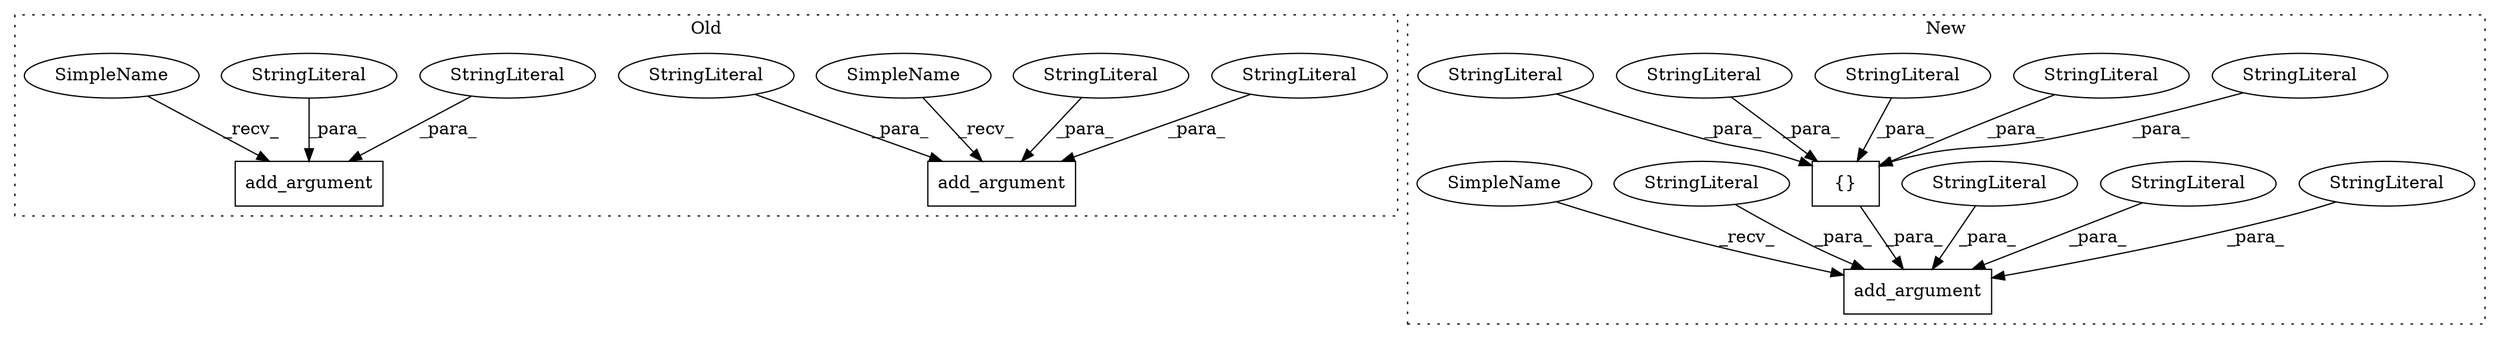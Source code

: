 digraph G {
subgraph cluster0 {
1 [label="add_argument" a="32" s="10637,10845" l="13,1" shape="box"];
3 [label="StringLiteral" a="45" s="10684" l="161" shape="ellipse"];
4 [label="StringLiteral" a="45" s="10650" l="4" shape="ellipse"];
10 [label="StringLiteral" a="45" s="10655" l="12" shape="ellipse"];
15 [label="add_argument" a="32" s="10454,10622" l="13,1" shape="box"];
16 [label="StringLiteral" a="45" s="10472" l="12" shape="ellipse"];
18 [label="StringLiteral" a="45" s="10485" l="11" shape="ellipse"];
19 [label="SimpleName" a="42" s="10446" l="7" shape="ellipse"];
20 [label="SimpleName" a="42" s="10629" l="7" shape="ellipse"];
label = "Old";
style="dotted";
}
subgraph cluster1 {
2 [label="{}" a="4" s="10484,10528" l="1,1" shape="box"];
5 [label="StringLiteral" a="45" s="10495" l="8" shape="ellipse"];
6 [label="add_argument" a="32" s="10454,11230" l="13,1" shape="box"];
7 [label="StringLiteral" a="45" s="10577" l="13" shape="ellipse"];
8 [label="StringLiteral" a="45" s="10591" l="639" shape="ellipse"];
9 [label="StringLiteral" a="45" s="10567" l="9" shape="ellipse"];
11 [label="StringLiteral" a="45" s="10520" l="8" shape="ellipse"];
12 [label="StringLiteral" a="45" s="10485" l="9" shape="ellipse"];
13 [label="StringLiteral" a="45" s="10512" l="7" shape="ellipse"];
14 [label="StringLiteral" a="45" s="10504" l="7" shape="ellipse"];
17 [label="StringLiteral" a="45" s="10467" l="4" shape="ellipse"];
21 [label="SimpleName" a="42" s="10446" l="7" shape="ellipse"];
label = "New";
style="dotted";
}
2 -> 6 [label="_para_"];
3 -> 1 [label="_para_"];
4 -> 1 [label="_para_"];
5 -> 2 [label="_para_"];
7 -> 6 [label="_para_"];
8 -> 6 [label="_para_"];
9 -> 6 [label="_para_"];
10 -> 1 [label="_para_"];
11 -> 2 [label="_para_"];
12 -> 2 [label="_para_"];
13 -> 2 [label="_para_"];
14 -> 2 [label="_para_"];
16 -> 15 [label="_para_"];
17 -> 6 [label="_para_"];
18 -> 15 [label="_para_"];
19 -> 15 [label="_recv_"];
20 -> 1 [label="_recv_"];
21 -> 6 [label="_recv_"];
}